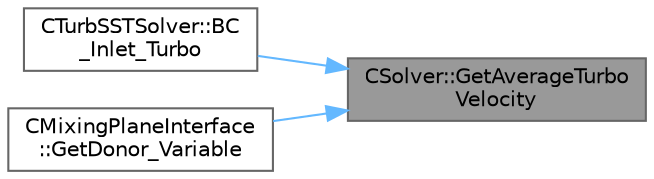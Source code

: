 digraph "CSolver::GetAverageTurboVelocity"
{
 // LATEX_PDF_SIZE
  bgcolor="transparent";
  edge [fontname=Helvetica,fontsize=10,labelfontname=Helvetica,labelfontsize=10];
  node [fontname=Helvetica,fontsize=10,shape=box,height=0.2,width=0.4];
  rankdir="RL";
  Node1 [id="Node000001",label="CSolver::GetAverageTurbo\lVelocity",height=0.2,width=0.4,color="gray40", fillcolor="grey60", style="filled", fontcolor="black",tooltip="A virtual member."];
  Node1 -> Node2 [id="edge1_Node000001_Node000002",dir="back",color="steelblue1",style="solid",tooltip=" "];
  Node2 [id="Node000002",label="CTurbSSTSolver::BC\l_Inlet_Turbo",height=0.2,width=0.4,color="grey40", fillcolor="white", style="filled",URL="$classCTurbSSTSolver.html#a054ade13cc21d3d718c8fa2f2d514112",tooltip="Impose the inlet boundary condition."];
  Node1 -> Node3 [id="edge2_Node000001_Node000003",dir="back",color="steelblue1",style="solid",tooltip=" "];
  Node3 [id="Node000003",label="CMixingPlaneInterface\l::GetDonor_Variable",height=0.2,width=0.4,color="grey40", fillcolor="white", style="filled",URL="$classCMixingPlaneInterface.html#a6118de3a671d373becfa0cc40b1463d4",tooltip="Retrieve the variable that will be sent from donor mesh to target mesh."];
}
